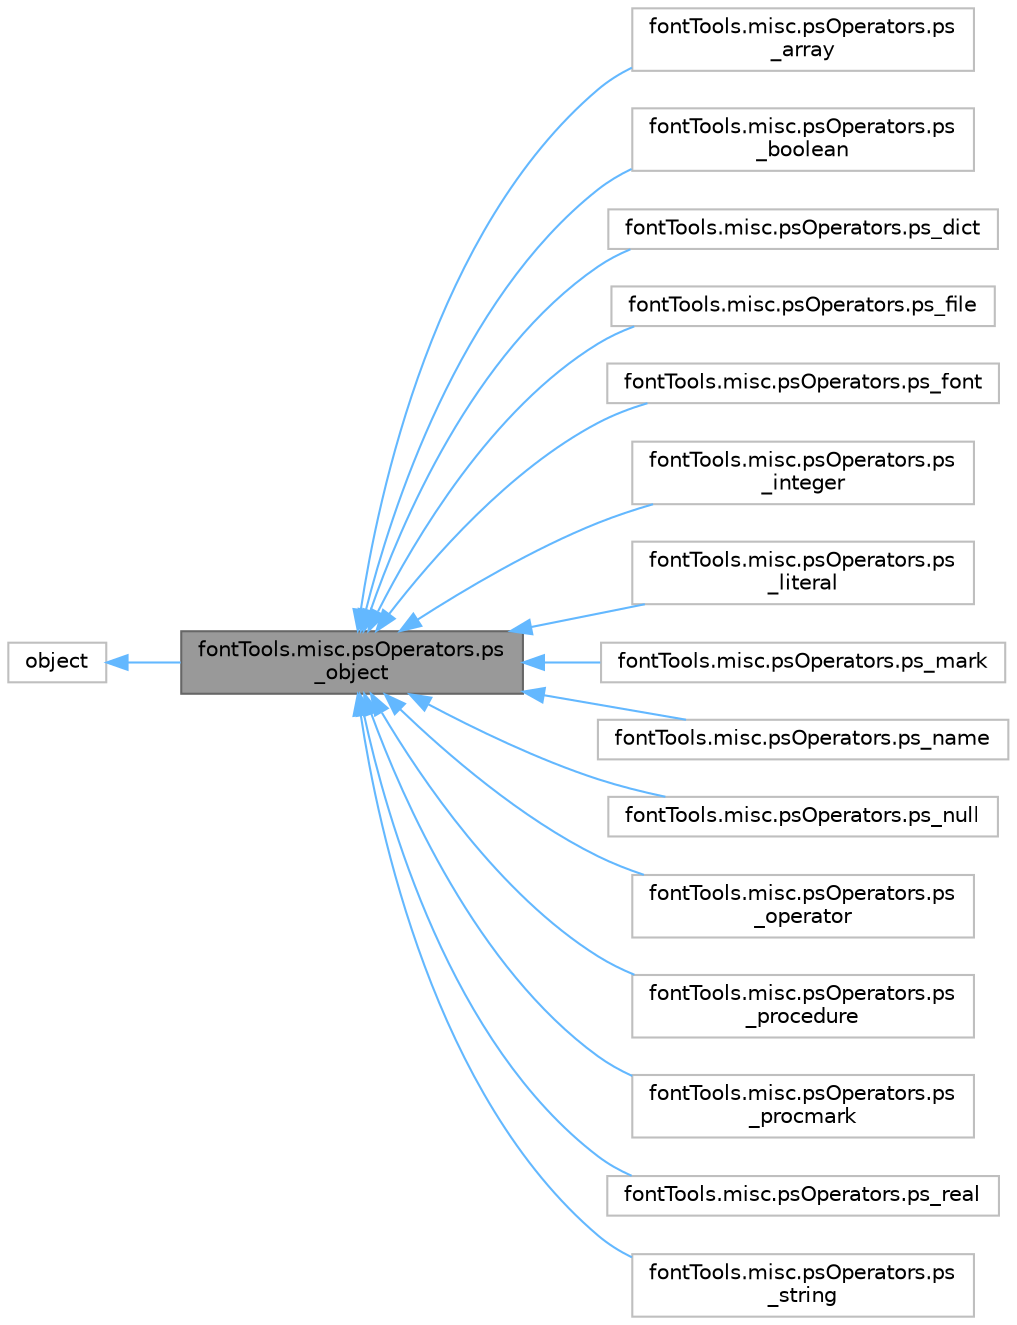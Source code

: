 digraph "fontTools.misc.psOperators.ps_object"
{
 // LATEX_PDF_SIZE
  bgcolor="transparent";
  edge [fontname=Helvetica,fontsize=10,labelfontname=Helvetica,labelfontsize=10];
  node [fontname=Helvetica,fontsize=10,shape=box,height=0.2,width=0.4];
  rankdir="LR";
  Node1 [id="Node000001",label="fontTools.misc.psOperators.ps\l_object",height=0.2,width=0.4,color="gray40", fillcolor="grey60", style="filled", fontcolor="black",tooltip=" "];
  Node2 -> Node1 [id="edge1_Node000001_Node000002",dir="back",color="steelblue1",style="solid",tooltip=" "];
  Node2 [id="Node000002",label="object",height=0.2,width=0.4,color="grey75", fillcolor="white", style="filled",tooltip=" "];
  Node1 -> Node3 [id="edge2_Node000001_Node000003",dir="back",color="steelblue1",style="solid",tooltip=" "];
  Node3 [id="Node000003",label="fontTools.misc.psOperators.ps\l_array",height=0.2,width=0.4,color="grey75", fillcolor="white", style="filled",URL="$d9/dc4/classfontTools_1_1misc_1_1psOperators_1_1ps__array.html",tooltip=" "];
  Node1 -> Node4 [id="edge3_Node000001_Node000004",dir="back",color="steelblue1",style="solid",tooltip=" "];
  Node4 [id="Node000004",label="fontTools.misc.psOperators.ps\l_boolean",height=0.2,width=0.4,color="grey75", fillcolor="white", style="filled",URL="$d8/d1d/classfontTools_1_1misc_1_1psOperators_1_1ps__boolean.html",tooltip=" "];
  Node1 -> Node5 [id="edge4_Node000001_Node000005",dir="back",color="steelblue1",style="solid",tooltip=" "];
  Node5 [id="Node000005",label="fontTools.misc.psOperators.ps_dict",height=0.2,width=0.4,color="grey75", fillcolor="white", style="filled",URL="$de/d25/classfontTools_1_1misc_1_1psOperators_1_1ps__dict.html",tooltip=" "];
  Node1 -> Node6 [id="edge5_Node000001_Node000006",dir="back",color="steelblue1",style="solid",tooltip=" "];
  Node6 [id="Node000006",label="fontTools.misc.psOperators.ps_file",height=0.2,width=0.4,color="grey75", fillcolor="white", style="filled",URL="$d5/dce/classfontTools_1_1misc_1_1psOperators_1_1ps__file.html",tooltip=" "];
  Node1 -> Node7 [id="edge6_Node000001_Node000007",dir="back",color="steelblue1",style="solid",tooltip=" "];
  Node7 [id="Node000007",label="fontTools.misc.psOperators.ps_font",height=0.2,width=0.4,color="grey75", fillcolor="white", style="filled",URL="$d4/d2b/classfontTools_1_1misc_1_1psOperators_1_1ps__font.html",tooltip=" "];
  Node1 -> Node8 [id="edge7_Node000001_Node000008",dir="back",color="steelblue1",style="solid",tooltip=" "];
  Node8 [id="Node000008",label="fontTools.misc.psOperators.ps\l_integer",height=0.2,width=0.4,color="grey75", fillcolor="white", style="filled",URL="$d2/d87/classfontTools_1_1misc_1_1psOperators_1_1ps__integer.html",tooltip=" "];
  Node1 -> Node9 [id="edge8_Node000001_Node000009",dir="back",color="steelblue1",style="solid",tooltip=" "];
  Node9 [id="Node000009",label="fontTools.misc.psOperators.ps\l_literal",height=0.2,width=0.4,color="grey75", fillcolor="white", style="filled",URL="$d4/d98/classfontTools_1_1misc_1_1psOperators_1_1ps__literal.html",tooltip=" "];
  Node1 -> Node10 [id="edge9_Node000001_Node000010",dir="back",color="steelblue1",style="solid",tooltip=" "];
  Node10 [id="Node000010",label="fontTools.misc.psOperators.ps_mark",height=0.2,width=0.4,color="grey75", fillcolor="white", style="filled",URL="$d1/da8/classfontTools_1_1misc_1_1psOperators_1_1ps__mark.html",tooltip=" "];
  Node1 -> Node11 [id="edge10_Node000001_Node000011",dir="back",color="steelblue1",style="solid",tooltip=" "];
  Node11 [id="Node000011",label="fontTools.misc.psOperators.ps_name",height=0.2,width=0.4,color="grey75", fillcolor="white", style="filled",URL="$d2/ddf/classfontTools_1_1misc_1_1psOperators_1_1ps__name.html",tooltip=" "];
  Node1 -> Node12 [id="edge11_Node000001_Node000012",dir="back",color="steelblue1",style="solid",tooltip=" "];
  Node12 [id="Node000012",label="fontTools.misc.psOperators.ps_null",height=0.2,width=0.4,color="grey75", fillcolor="white", style="filled",URL="$dc/d84/classfontTools_1_1misc_1_1psOperators_1_1ps__null.html",tooltip=" "];
  Node1 -> Node13 [id="edge12_Node000001_Node000013",dir="back",color="steelblue1",style="solid",tooltip=" "];
  Node13 [id="Node000013",label="fontTools.misc.psOperators.ps\l_operator",height=0.2,width=0.4,color="grey75", fillcolor="white", style="filled",URL="$dc/df4/classfontTools_1_1misc_1_1psOperators_1_1ps__operator.html",tooltip=" "];
  Node1 -> Node14 [id="edge13_Node000001_Node000014",dir="back",color="steelblue1",style="solid",tooltip=" "];
  Node14 [id="Node000014",label="fontTools.misc.psOperators.ps\l_procedure",height=0.2,width=0.4,color="grey75", fillcolor="white", style="filled",URL="$df/dac/classfontTools_1_1misc_1_1psOperators_1_1ps__procedure.html",tooltip=" "];
  Node1 -> Node15 [id="edge14_Node000001_Node000015",dir="back",color="steelblue1",style="solid",tooltip=" "];
  Node15 [id="Node000015",label="fontTools.misc.psOperators.ps\l_procmark",height=0.2,width=0.4,color="grey75", fillcolor="white", style="filled",URL="$dc/d20/classfontTools_1_1misc_1_1psOperators_1_1ps__procmark.html",tooltip=" "];
  Node1 -> Node16 [id="edge15_Node000001_Node000016",dir="back",color="steelblue1",style="solid",tooltip=" "];
  Node16 [id="Node000016",label="fontTools.misc.psOperators.ps_real",height=0.2,width=0.4,color="grey75", fillcolor="white", style="filled",URL="$d7/d59/classfontTools_1_1misc_1_1psOperators_1_1ps__real.html",tooltip=" "];
  Node1 -> Node17 [id="edge16_Node000001_Node000017",dir="back",color="steelblue1",style="solid",tooltip=" "];
  Node17 [id="Node000017",label="fontTools.misc.psOperators.ps\l_string",height=0.2,width=0.4,color="grey75", fillcolor="white", style="filled",URL="$d7/d87/classfontTools_1_1misc_1_1psOperators_1_1ps__string.html",tooltip=" "];
}
